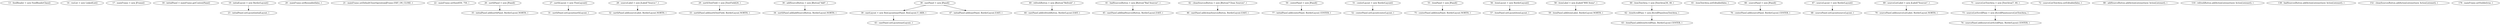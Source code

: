 digraph G {
"13 : feedReader = new FeedReaderClass()"
"14 : rssList = new LinkedList()"
"17 : mainFrame = new JFrame()"
"18 : initialPanel = mainFrame.getContentPane()"
"19 : initialLayout = new BorderLayout()"
"19 : initialLayout = new BorderLayout()" -> "23 : initialPanel.setLayout(initialLayout, )"
"20 : mainFrame.setResizable(false, )"
"21 : mainFrame.setDefaultCloseOperation(JFrame.EXIT_ON_CLOSE, )"
"22 : mainFrame.setSize(650, 750, )"
"23 : initialPanel.setLayout(initialLayout, )"
"26 : northPanel = new JPanel()"
"26 : northPanel = new JPanel()" -> "35 : initialPanel.add(northPanel, BorderLayout.NORTH, )"
"27 : northLayout = new FlowLayout()"
"27 : northLayout = new FlowLayout()" -> "31 : northPanel.setLayout(northLayout, )"
"28 : sourceLabel = new JLabel(\"Source:\", )"
"28 : sourceLabel = new JLabel(\"Source:\", )" -> "32 : northPanel.add(sourceLabel, BorderLayout.NORTH, )"
"29 : northTextField = new JTextField(20, )"
"29 : northTextField = new JTextField(20, )" -> "33 : northPanel.add(northTextField, BorderLayout.NORTH, )"
"30 : addSourceButton = new JButton(\"Add\", )"
"30 : addSourceButton = new JButton(\"Add\", )" -> "34 : northPanel.add(addSourceButton, BorderLayout.NORTH, )"
"31 : northPanel.setLayout(northLayout, )"
"32 : northPanel.add(sourceLabel, BorderLayout.NORTH, )"
"33 : northPanel.add(northTextField, BorderLayout.NORTH, )"
"34 : northPanel.add(addSourceButton, BorderLayout.NORTH, )"
"35 : initialPanel.add(northPanel, BorderLayout.NORTH, )"
"38 : eastPanel = new JPanel()"
"38 : eastPanel = new JPanel()" -> "39 : eastLayout = new BoxLayout(eastPanel, BoxLayout.Y_AXIS, )"
"38 : eastPanel = new JPanel()" -> "47 : initialPanel.add(eastPanel, BorderLayout.EAST, )"
"39 : eastLayout = new BoxLayout(eastPanel, BoxLayout.Y_AXIS, )"
"39 : eastLayout = new BoxLayout(eastPanel, BoxLayout.Y_AXIS, )" -> "43 : eastPanel.setLayout(eastLayout, )"
"40 : refreshButton = new JButton(\"Refresh\", )"
"40 : refreshButton = new JButton(\"Refresh\", )" -> "44 : eastPanel.add(refreshButton, BorderLayout.EAST, )"
"41 : badSourcesButton = new JButton(\"Bad Sources\", )"
"41 : badSourcesButton = new JButton(\"Bad Sources\", )" -> "45 : eastPanel.add(badSourcesButton, BorderLayout.EAST, )"
"42 : cleanSourcesButton = new JButton(\"Clean Sources\", )"
"42 : cleanSourcesButton = new JButton(\"Clean Sources\", )" -> "46 : eastPanel.add(cleanSourcesButton, BorderLayout.EAST, )"
"43 : eastPanel.setLayout(eastLayout, )"
"44 : eastPanel.add(refreshButton, BorderLayout.EAST, )"
"45 : eastPanel.add(badSourcesButton, BorderLayout.EAST, )"
"46 : eastPanel.add(cleanSourcesButton, BorderLayout.EAST, )"
"47 : initialPanel.add(eastPanel, BorderLayout.EAST, )"
"50 : centerPanel = new JPanel()"
"50 : centerPanel = new JPanel()" -> "77 : initialPanel.add(centerPanel, BorderLayout.CENTER, )"
"51 : centerLayout = new BorderLayout()"
"51 : centerLayout = new BorderLayout()" -> "52 : centerPanel.setLayout(centerLayout, )"
"52 : centerPanel.setLayout(centerLayout, )"
"55 : itemPanel = new JPanel()"
"55 : itemPanel = new JPanel()" -> "75 : centerPanel.add(itemPanel, BorderLayout.NORTH, )"
"56 : itemLayout = new BorderLayout()"
"56 : itemLayout = new BorderLayout()" -> "57 : itemPanel.setLayout(itemLayout, )"
"57 : itemPanel.setLayout(itemLayout, )"
"58 : itemLabel = new JLabel(\"RSS Items\", )"
"58 : itemLabel = new JLabel(\"RSS Items\", )" -> "59 : itemPanel.add(itemLabel, BorderLayout.NORTH, )"
"59 : itemPanel.add(itemLabel, BorderLayout.NORTH, )"
"60 : itemTextArea = new JTextArea(30, 40, )"
"60 : itemTextArea = new JTextArea(30, 40, )" -> "62 : itemScrollPane = new JScrollPane(itemTextArea, )"
"61 : itemTextArea.setEditable(false, )"
"62 : itemScrollPane = new JScrollPane(itemTextArea, )"
"62 : itemScrollPane = new JScrollPane(itemTextArea, )" -> "63 : itemPanel.add(itemScrollPane, BorderLayout.CENTER, )"
"63 : itemPanel.add(itemScrollPane, BorderLayout.CENTER, )"
"66 : sourcePanel = new JPanel()"
"66 : sourcePanel = new JPanel()" -> "76 : centerPanel.add(sourcePanel, BorderLayout.CENTER, )"
"67 : sourceLayout = new BorderLayout()"
"67 : sourceLayout = new BorderLayout()" -> "68 : sourcePanel.setLayout(sourceLayout, )"
"68 : sourcePanel.setLayout(sourceLayout, )"
"69 : sourceListLabel = new JLabel(\"Sources\", )"
"69 : sourceListLabel = new JLabel(\"Sources\", )" -> "70 : sourcePanel.add(sourceListLabel, BorderLayout.NORTH, )"
"70 : sourcePanel.add(sourceListLabel, BorderLayout.NORTH, )"
"71 : sourceListTextArea = new JTextArea(7, 40, )"
"71 : sourceListTextArea = new JTextArea(7, 40, )" -> "73 : sourceListScrollPane = new JScrollPane(sourceListTextArea, )"
"72 : sourceListTextArea.setEditable(false, )"
"73 : sourceListScrollPane = new JScrollPane(sourceListTextArea, )"
"73 : sourceListScrollPane = new JScrollPane(sourceListTextArea, )" -> "74 : sourcePanel.add(sourceListScrollPane, BorderLayout.CENTER, )"
"74 : sourcePanel.add(sourceListScrollPane, BorderLayout.CENTER, )"
"75 : centerPanel.add(itemPanel, BorderLayout.NORTH, )"
"76 : centerPanel.add(sourcePanel, BorderLayout.CENTER, )"
"77 : initialPanel.add(centerPanel, BorderLayout.CENTER, )"
"80 : addSourceButton.addActionListener(new ActionListener(), )"
"110 : refreshButton.addActionListener(new ActionListener(), )"
"138 : badSourcesButton.addActionListener(new ActionListener(), )"
"152 : cleanSourcesButton.addActionListener(new ActionListener(), )"
"178 : mainFrame.setVisible(true, )"
}